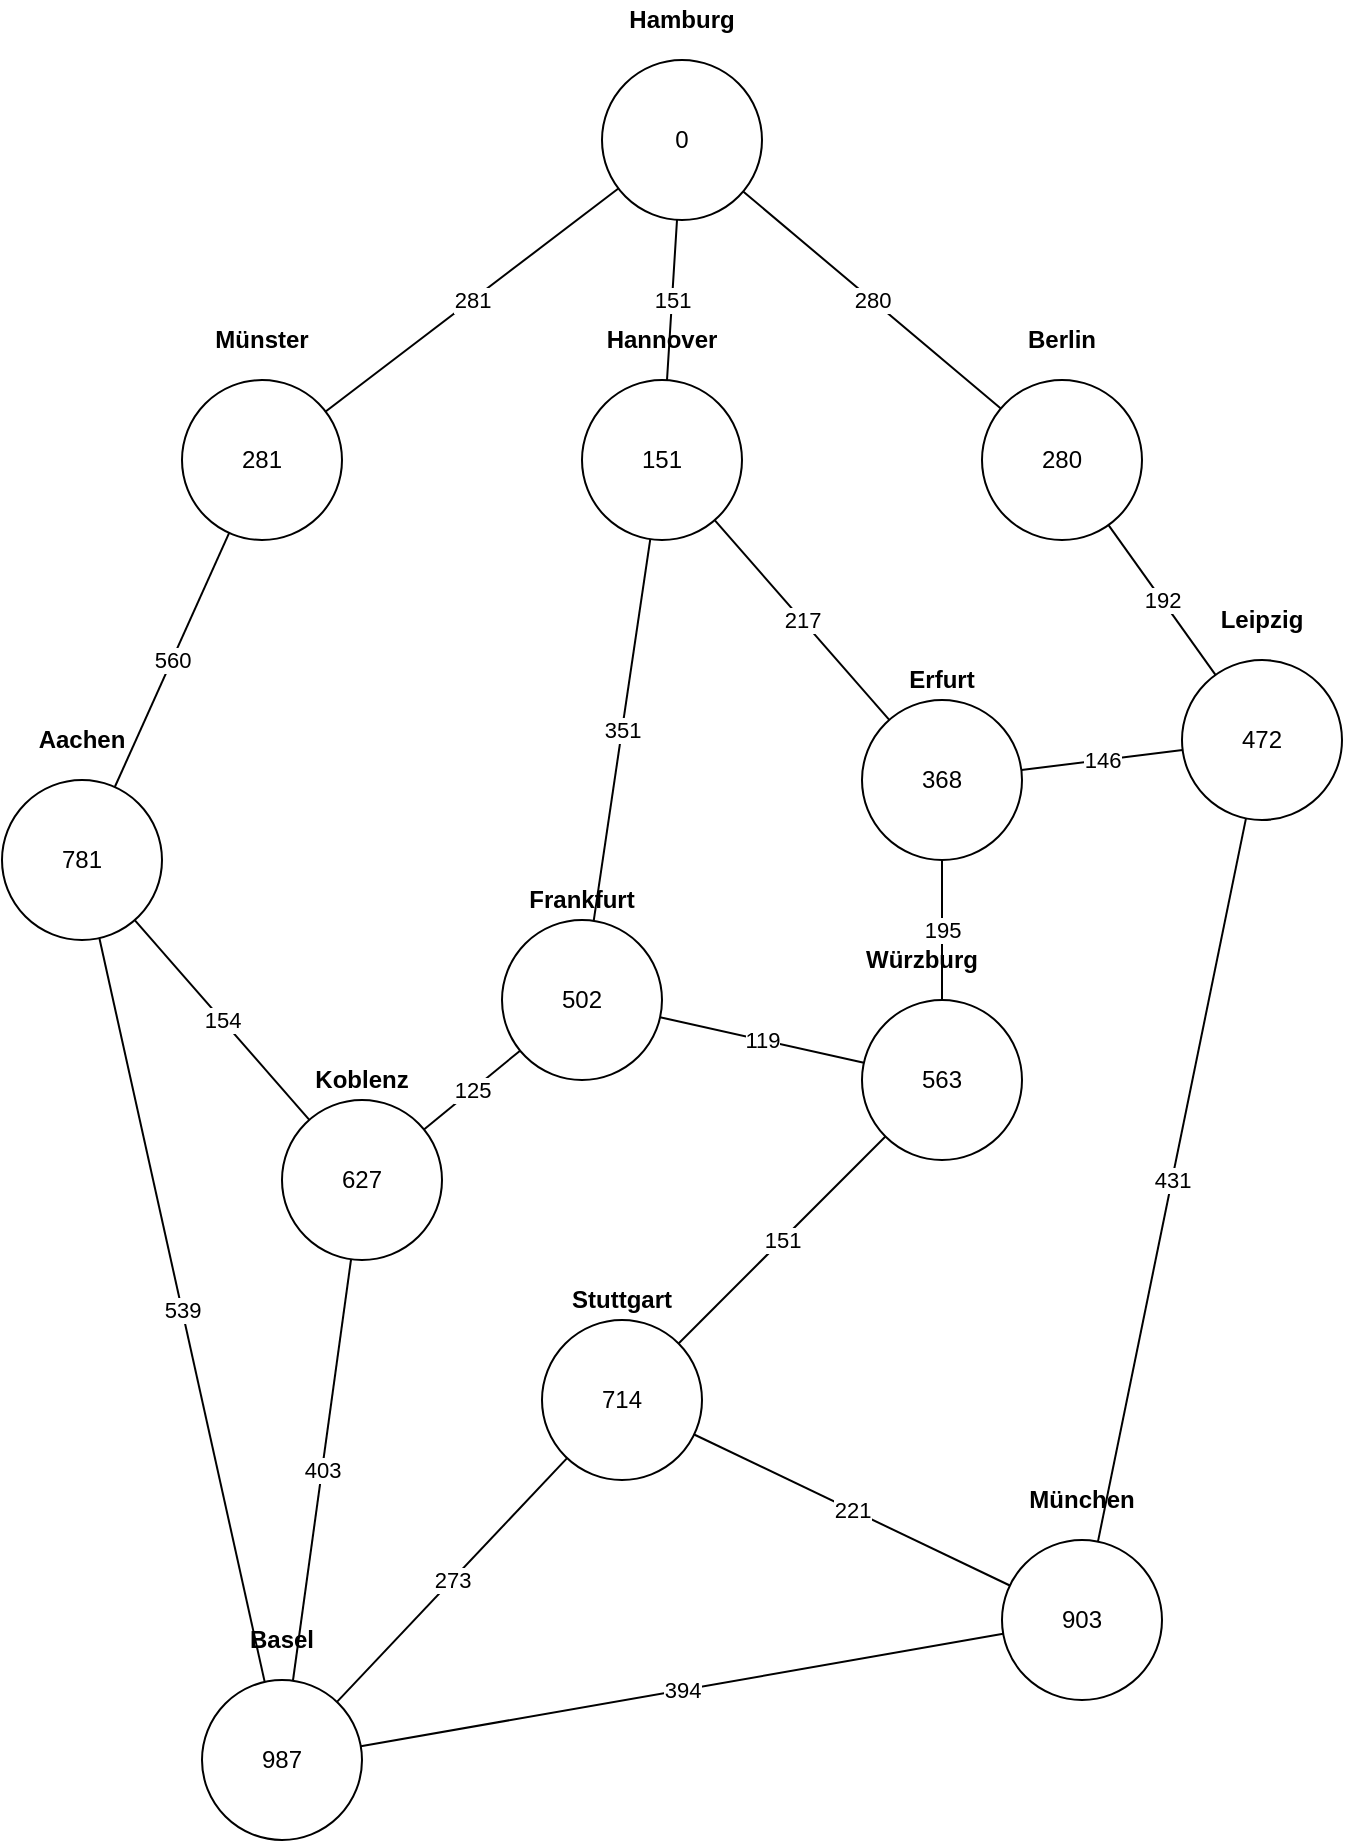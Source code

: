 <mxfile version="14.1.4" type="device"><diagram id="cKqxuU-SdhKwPMcEIeIW" name="Page-1"><mxGraphModel dx="1185" dy="665" grid="1" gridSize="10" guides="1" tooltips="1" connect="1" arrows="1" fold="1" page="1" pageScale="1" pageWidth="827" pageHeight="1169" math="0" shadow="0"><root><mxCell id="0"/><mxCell id="1" parent="0"/><mxCell id="U84PY9r6U3zrtbp0aftd-1" value="0" style="ellipse;whiteSpace=wrap;html=1;aspect=fixed;" vertex="1" parent="1"><mxGeometry x="370" y="110" width="80" height="80" as="geometry"/></mxCell><mxCell id="U84PY9r6U3zrtbp0aftd-2" value="&lt;b&gt;Hamburg&lt;/b&gt;" style="text;html=1;strokeColor=none;fillColor=none;align=center;verticalAlign=middle;whiteSpace=wrap;rounded=0;" vertex="1" parent="1"><mxGeometry x="390" y="80" width="40" height="20" as="geometry"/></mxCell><mxCell id="U84PY9r6U3zrtbp0aftd-3" value="280" style="ellipse;whiteSpace=wrap;html=1;aspect=fixed;" vertex="1" parent="1"><mxGeometry x="560" y="270" width="80" height="80" as="geometry"/></mxCell><mxCell id="U84PY9r6U3zrtbp0aftd-4" value="151" style="ellipse;whiteSpace=wrap;html=1;aspect=fixed;" vertex="1" parent="1"><mxGeometry x="360" y="270" width="80" height="80" as="geometry"/></mxCell><mxCell id="U84PY9r6U3zrtbp0aftd-5" value="281" style="ellipse;whiteSpace=wrap;html=1;aspect=fixed;" vertex="1" parent="1"><mxGeometry x="160" y="270" width="80" height="80" as="geometry"/></mxCell><mxCell id="U84PY9r6U3zrtbp0aftd-6" value="Münster" style="text;html=1;strokeColor=none;fillColor=none;align=center;verticalAlign=middle;whiteSpace=wrap;rounded=0;fontStyle=1" vertex="1" parent="1"><mxGeometry x="180" y="240" width="40" height="20" as="geometry"/></mxCell><mxCell id="U84PY9r6U3zrtbp0aftd-7" value="Hannover" style="text;html=1;strokeColor=none;fillColor=none;align=center;verticalAlign=middle;whiteSpace=wrap;rounded=0;fontStyle=1" vertex="1" parent="1"><mxGeometry x="380" y="240" width="40" height="20" as="geometry"/></mxCell><mxCell id="U84PY9r6U3zrtbp0aftd-8" value="Berlin" style="text;html=1;strokeColor=none;fillColor=none;align=center;verticalAlign=middle;whiteSpace=wrap;rounded=0;fontStyle=1" vertex="1" parent="1"><mxGeometry x="580" y="240" width="40" height="20" as="geometry"/></mxCell><mxCell id="U84PY9r6U3zrtbp0aftd-9" value="281" style="endArrow=none;html=1;" edge="1" parent="1" source="U84PY9r6U3zrtbp0aftd-5" target="U84PY9r6U3zrtbp0aftd-1"><mxGeometry width="50" height="50" relative="1" as="geometry"><mxPoint x="370" y="370" as="sourcePoint"/><mxPoint x="420" y="320" as="targetPoint"/></mxGeometry></mxCell><mxCell id="U84PY9r6U3zrtbp0aftd-10" value="151" style="endArrow=none;html=1;" edge="1" parent="1" source="U84PY9r6U3zrtbp0aftd-4" target="U84PY9r6U3zrtbp0aftd-1"><mxGeometry width="50" height="50" relative="1" as="geometry"><mxPoint x="370" y="370" as="sourcePoint"/><mxPoint x="420" y="320" as="targetPoint"/></mxGeometry></mxCell><mxCell id="U84PY9r6U3zrtbp0aftd-11" value="280" style="endArrow=none;html=1;" edge="1" parent="1" source="U84PY9r6U3zrtbp0aftd-3" target="U84PY9r6U3zrtbp0aftd-1"><mxGeometry width="50" height="50" relative="1" as="geometry"><mxPoint x="370" y="370" as="sourcePoint"/><mxPoint x="420" y="320" as="targetPoint"/></mxGeometry></mxCell><mxCell id="U84PY9r6U3zrtbp0aftd-12" value="781" style="ellipse;whiteSpace=wrap;html=1;aspect=fixed;" vertex="1" parent="1"><mxGeometry x="70" y="470" width="80" height="80" as="geometry"/></mxCell><mxCell id="U84PY9r6U3zrtbp0aftd-13" value="560" style="endArrow=none;html=1;" edge="1" parent="1" source="U84PY9r6U3zrtbp0aftd-12" target="U84PY9r6U3zrtbp0aftd-5"><mxGeometry width="50" height="50" relative="1" as="geometry"><mxPoint x="370" y="370" as="sourcePoint"/><mxPoint x="420" y="320" as="targetPoint"/></mxGeometry></mxCell><mxCell id="U84PY9r6U3zrtbp0aftd-14" value="627" style="ellipse;whiteSpace=wrap;html=1;aspect=fixed;" vertex="1" parent="1"><mxGeometry x="210" y="630" width="80" height="80" as="geometry"/></mxCell><mxCell id="U84PY9r6U3zrtbp0aftd-15" value="Aachen" style="text;html=1;strokeColor=none;fillColor=none;align=center;verticalAlign=middle;whiteSpace=wrap;rounded=0;fontStyle=1" vertex="1" parent="1"><mxGeometry x="90" y="440" width="40" height="20" as="geometry"/></mxCell><mxCell id="U84PY9r6U3zrtbp0aftd-16" value="Koblenz" style="text;html=1;strokeColor=none;fillColor=none;align=center;verticalAlign=middle;whiteSpace=wrap;rounded=0;fontStyle=1" vertex="1" parent="1"><mxGeometry x="230" y="610" width="40" height="20" as="geometry"/></mxCell><mxCell id="U84PY9r6U3zrtbp0aftd-17" value="154" style="endArrow=none;html=1;" edge="1" parent="1" source="U84PY9r6U3zrtbp0aftd-12" target="U84PY9r6U3zrtbp0aftd-14"><mxGeometry width="50" height="50" relative="1" as="geometry"><mxPoint x="220" y="490" as="sourcePoint"/><mxPoint x="270" y="440" as="targetPoint"/></mxGeometry></mxCell><mxCell id="U84PY9r6U3zrtbp0aftd-18" value="502" style="ellipse;whiteSpace=wrap;html=1;aspect=fixed;" vertex="1" parent="1"><mxGeometry x="320" y="540" width="80" height="80" as="geometry"/></mxCell><mxCell id="U84PY9r6U3zrtbp0aftd-19" value="Frankfurt" style="text;html=1;strokeColor=none;fillColor=none;align=center;verticalAlign=middle;whiteSpace=wrap;rounded=0;fontStyle=1" vertex="1" parent="1"><mxGeometry x="340" y="520" width="40" height="20" as="geometry"/></mxCell><mxCell id="U84PY9r6U3zrtbp0aftd-20" value="125" style="endArrow=none;html=1;" edge="1" parent="1" source="U84PY9r6U3zrtbp0aftd-14" target="U84PY9r6U3zrtbp0aftd-18"><mxGeometry width="50" height="50" relative="1" as="geometry"><mxPoint x="220" y="490" as="sourcePoint"/><mxPoint x="270" y="440" as="targetPoint"/></mxGeometry></mxCell><mxCell id="U84PY9r6U3zrtbp0aftd-21" value="351" style="endArrow=none;html=1;" edge="1" parent="1" source="U84PY9r6U3zrtbp0aftd-18" target="U84PY9r6U3zrtbp0aftd-4"><mxGeometry width="50" height="50" relative="1" as="geometry"><mxPoint x="220" y="490" as="sourcePoint"/><mxPoint x="270" y="440" as="targetPoint"/></mxGeometry></mxCell><mxCell id="U84PY9r6U3zrtbp0aftd-22" value="563" style="ellipse;whiteSpace=wrap;html=1;aspect=fixed;" vertex="1" parent="1"><mxGeometry x="500" y="580" width="80" height="80" as="geometry"/></mxCell><mxCell id="U84PY9r6U3zrtbp0aftd-23" value="Würzburg" style="text;html=1;strokeColor=none;fillColor=none;align=center;verticalAlign=middle;whiteSpace=wrap;rounded=0;fontStyle=1" vertex="1" parent="1"><mxGeometry x="510" y="550" width="40" height="20" as="geometry"/></mxCell><mxCell id="U84PY9r6U3zrtbp0aftd-24" value="119" style="endArrow=none;html=1;" edge="1" parent="1" source="U84PY9r6U3zrtbp0aftd-22" target="U84PY9r6U3zrtbp0aftd-18"><mxGeometry width="50" height="50" relative="1" as="geometry"><mxPoint x="220" y="490" as="sourcePoint"/><mxPoint x="270" y="440" as="targetPoint"/></mxGeometry></mxCell><mxCell id="U84PY9r6U3zrtbp0aftd-25" value="714" style="ellipse;whiteSpace=wrap;html=1;aspect=fixed;" vertex="1" parent="1"><mxGeometry x="340" y="740" width="80" height="80" as="geometry"/></mxCell><mxCell id="U84PY9r6U3zrtbp0aftd-26" value="Stuttgart" style="text;html=1;strokeColor=none;fillColor=none;align=center;verticalAlign=middle;whiteSpace=wrap;rounded=0;fontStyle=1" vertex="1" parent="1"><mxGeometry x="360" y="720" width="40" height="20" as="geometry"/></mxCell><mxCell id="U84PY9r6U3zrtbp0aftd-27" value="151" style="endArrow=none;html=1;" edge="1" parent="1" source="U84PY9r6U3zrtbp0aftd-25" target="U84PY9r6U3zrtbp0aftd-22"><mxGeometry width="50" height="50" relative="1" as="geometry"><mxPoint x="190" y="610" as="sourcePoint"/><mxPoint x="240" y="560" as="targetPoint"/></mxGeometry></mxCell><mxCell id="U84PY9r6U3zrtbp0aftd-28" value="987" style="ellipse;whiteSpace=wrap;html=1;aspect=fixed;" vertex="1" parent="1"><mxGeometry x="170" y="920" width="80" height="80" as="geometry"/></mxCell><mxCell id="U84PY9r6U3zrtbp0aftd-29" value="Basel" style="text;html=1;strokeColor=none;fillColor=none;align=center;verticalAlign=middle;whiteSpace=wrap;rounded=0;fontStyle=1" vertex="1" parent="1"><mxGeometry x="190" y="890" width="40" height="20" as="geometry"/></mxCell><mxCell id="U84PY9r6U3zrtbp0aftd-30" value="273" style="endArrow=none;html=1;" edge="1" parent="1" source="U84PY9r6U3zrtbp0aftd-28" target="U84PY9r6U3zrtbp0aftd-25"><mxGeometry width="50" height="50" relative="1" as="geometry"><mxPoint x="239.796" y="976.855" as="sourcePoint"/><mxPoint x="360.004" y="870.005" as="targetPoint"/></mxGeometry></mxCell><mxCell id="U84PY9r6U3zrtbp0aftd-31" value="903" style="ellipse;whiteSpace=wrap;html=1;aspect=fixed;" vertex="1" parent="1"><mxGeometry x="570" y="850" width="80" height="80" as="geometry"/></mxCell><mxCell id="U84PY9r6U3zrtbp0aftd-32" value="München" style="text;html=1;strokeColor=none;fillColor=none;align=center;verticalAlign=middle;whiteSpace=wrap;rounded=0;fontStyle=1" vertex="1" parent="1"><mxGeometry x="590" y="820" width="40" height="20" as="geometry"/></mxCell><mxCell id="U84PY9r6U3zrtbp0aftd-33" value="221" style="endArrow=none;html=1;" edge="1" parent="1" source="U84PY9r6U3zrtbp0aftd-31" target="U84PY9r6U3zrtbp0aftd-25"><mxGeometry width="50" height="50" relative="1" as="geometry"><mxPoint x="190" y="850" as="sourcePoint"/><mxPoint x="240" y="800" as="targetPoint"/></mxGeometry></mxCell><mxCell id="U84PY9r6U3zrtbp0aftd-36" value="403" style="endArrow=none;html=1;" edge="1" parent="1" source="U84PY9r6U3zrtbp0aftd-28" target="U84PY9r6U3zrtbp0aftd-14"><mxGeometry width="50" height="50" relative="1" as="geometry"><mxPoint x="190" y="930" as="sourcePoint"/><mxPoint x="240" y="880" as="targetPoint"/></mxGeometry></mxCell><mxCell id="U84PY9r6U3zrtbp0aftd-37" value="539" style="endArrow=none;html=1;" edge="1" parent="1" source="U84PY9r6U3zrtbp0aftd-28" target="U84PY9r6U3zrtbp0aftd-12"><mxGeometry width="50" height="50" relative="1" as="geometry"><mxPoint x="190" y="830" as="sourcePoint"/><mxPoint x="240" y="780" as="targetPoint"/></mxGeometry></mxCell><mxCell id="U84PY9r6U3zrtbp0aftd-39" value="368" style="ellipse;whiteSpace=wrap;html=1;aspect=fixed;" vertex="1" parent="1"><mxGeometry x="500" y="430" width="80" height="80" as="geometry"/></mxCell><mxCell id="U84PY9r6U3zrtbp0aftd-40" value="Erfurt" style="text;html=1;strokeColor=none;fillColor=none;align=center;verticalAlign=middle;whiteSpace=wrap;rounded=0;fontStyle=1" vertex="1" parent="1"><mxGeometry x="520" y="410" width="40" height="20" as="geometry"/></mxCell><mxCell id="U84PY9r6U3zrtbp0aftd-41" value="217" style="endArrow=none;html=1;" edge="1" parent="1" source="U84PY9r6U3zrtbp0aftd-39" target="U84PY9r6U3zrtbp0aftd-4"><mxGeometry width="50" height="50" relative="1" as="geometry"><mxPoint x="375.737" y="550.414" as="sourcePoint"/><mxPoint x="404.138" y="359.568" as="targetPoint"/></mxGeometry></mxCell><mxCell id="U84PY9r6U3zrtbp0aftd-42" value="195" style="endArrow=none;html=1;" edge="1" parent="1" source="U84PY9r6U3zrtbp0aftd-22" target="U84PY9r6U3zrtbp0aftd-39"><mxGeometry width="50" height="50" relative="1" as="geometry"><mxPoint x="600" y="440" as="sourcePoint"/><mxPoint x="650" y="390" as="targetPoint"/></mxGeometry></mxCell><mxCell id="U84PY9r6U3zrtbp0aftd-43" value="472" style="ellipse;whiteSpace=wrap;html=1;aspect=fixed;" vertex="1" parent="1"><mxGeometry x="660" y="410" width="80" height="80" as="geometry"/></mxCell><mxCell id="U84PY9r6U3zrtbp0aftd-44" value="Leipzig" style="text;html=1;strokeColor=none;fillColor=none;align=center;verticalAlign=middle;whiteSpace=wrap;rounded=0;fontStyle=1" vertex="1" parent="1"><mxGeometry x="680" y="380" width="40" height="20" as="geometry"/></mxCell><mxCell id="U84PY9r6U3zrtbp0aftd-45" value="192" style="endArrow=none;html=1;" edge="1" parent="1" source="U84PY9r6U3zrtbp0aftd-3" target="U84PY9r6U3zrtbp0aftd-43"><mxGeometry width="50" height="50" relative="1" as="geometry"><mxPoint x="579.416" y="294.22" as="sourcePoint"/><mxPoint x="450.596" y="185.765" as="targetPoint"/></mxGeometry></mxCell><mxCell id="U84PY9r6U3zrtbp0aftd-46" value="146" style="endArrow=none;html=1;" edge="1" parent="1" source="U84PY9r6U3zrtbp0aftd-39" target="U84PY9r6U3zrtbp0aftd-43"><mxGeometry width="50" height="50" relative="1" as="geometry"><mxPoint x="630" y="460" as="sourcePoint"/><mxPoint x="680" y="410" as="targetPoint"/></mxGeometry></mxCell><mxCell id="U84PY9r6U3zrtbp0aftd-47" value="431" style="endArrow=none;html=1;" edge="1" parent="1" source="U84PY9r6U3zrtbp0aftd-31" target="U84PY9r6U3zrtbp0aftd-43"><mxGeometry width="50" height="50" relative="1" as="geometry"><mxPoint x="650" y="680" as="sourcePoint"/><mxPoint x="700" y="630" as="targetPoint"/></mxGeometry></mxCell><mxCell id="U84PY9r6U3zrtbp0aftd-48" value="394" style="endArrow=none;html=1;" edge="1" parent="1" source="U84PY9r6U3zrtbp0aftd-28" target="U84PY9r6U3zrtbp0aftd-31"><mxGeometry width="50" height="50" relative="1" as="geometry"><mxPoint x="590" y="750" as="sourcePoint"/><mxPoint x="640" y="700" as="targetPoint"/></mxGeometry></mxCell></root></mxGraphModel></diagram></mxfile>